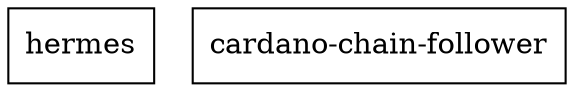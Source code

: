 digraph {
    0 [ label = "hermes" shape = box]
    1 [ label = "cardano-chain-follower" shape = box]
}

